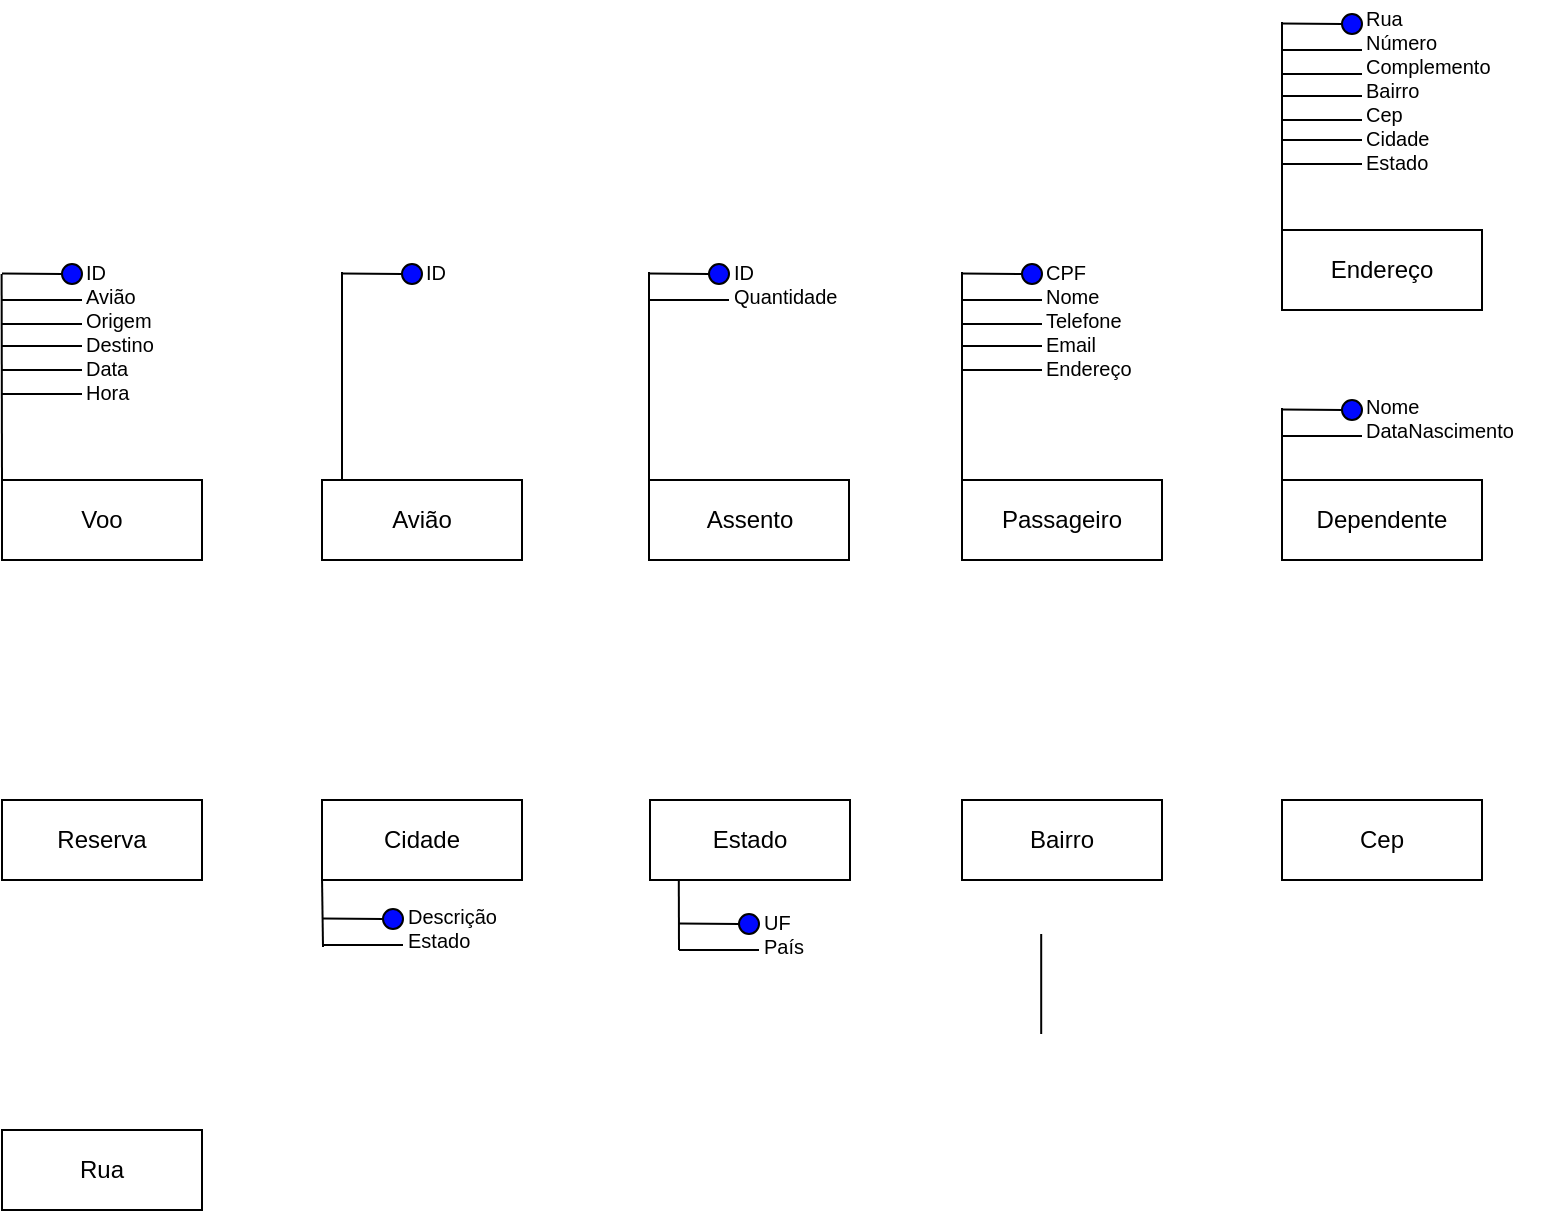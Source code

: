 <mxfile version="21.0.6" type="github">
  <diagram name="Página-1" id="pJLwS6r93-qyTwOKSYF7">
    <mxGraphModel dx="318" dy="179" grid="1" gridSize="10" guides="1" tooltips="1" connect="1" arrows="1" fold="1" page="1" pageScale="1" pageWidth="827" pageHeight="1169" math="0" shadow="0">
      <root>
        <mxCell id="0" />
        <mxCell id="1" parent="0" />
        <mxCell id="-N-F_lVAU-4jPlRG66jh-63" value="&lt;span style=&quot;white-space: pre;&quot;&gt;UF&lt;br/&gt;País&lt;br/&gt;&lt;/span&gt;" style="text;strokeColor=none;fillColor=none;html=1;whiteSpace=wrap;verticalAlign=middle;overflow=hidden;fontSize=10;align=left;horizontal=1;spacingTop=4;" vertex="1" parent="1">
          <mxGeometry x="418.5" y="420" width="90" height="89" as="geometry" />
        </mxCell>
        <mxCell id="-N-F_lVAU-4jPlRG66jh-3" value="ID&lt;br&gt;Avião&lt;br&gt;&lt;span style=&quot;white-space: pre;&quot;&gt;Origem&lt;br&gt;Destino&lt;br/&gt;Data&lt;br/&gt;Hora&lt;br/&gt;&lt;/span&gt;" style="text;strokeColor=none;fillColor=none;html=1;whiteSpace=wrap;verticalAlign=middle;overflow=hidden;fontSize=10;align=left;" vertex="1" parent="1">
          <mxGeometry x="80" y="121" width="80" height="89" as="geometry" />
        </mxCell>
        <mxCell id="D5NF-Z73VtHgu1xgqP5V-6" value="Voo" style="whiteSpace=wrap;html=1;align=center;" parent="1" vertex="1">
          <mxGeometry x="40" y="240" width="100" height="40" as="geometry" />
        </mxCell>
        <mxCell id="D5NF-Z73VtHgu1xgqP5V-7" value="Assento" style="whiteSpace=wrap;html=1;align=center;" parent="1" vertex="1">
          <mxGeometry x="363.5" y="240" width="100" height="40" as="geometry" />
        </mxCell>
        <mxCell id="D5NF-Z73VtHgu1xgqP5V-8" value="Avião" style="whiteSpace=wrap;html=1;align=center;" parent="1" vertex="1">
          <mxGeometry x="200" y="240" width="100" height="40" as="geometry" />
        </mxCell>
        <mxCell id="D5NF-Z73VtHgu1xgqP5V-9" value="Passageiro" style="whiteSpace=wrap;html=1;align=center;" parent="1" vertex="1">
          <mxGeometry x="520" y="240" width="100" height="40" as="geometry" />
        </mxCell>
        <mxCell id="D5NF-Z73VtHgu1xgqP5V-10" value="Dependente" style="whiteSpace=wrap;html=1;align=center;" parent="1" vertex="1">
          <mxGeometry x="680" y="240" width="100" height="40" as="geometry" />
        </mxCell>
        <mxCell id="D5NF-Z73VtHgu1xgqP5V-11" value="Reserva" style="whiteSpace=wrap;html=1;align=center;" parent="1" vertex="1">
          <mxGeometry x="40" y="400" width="100" height="40" as="geometry" />
        </mxCell>
        <mxCell id="D5NF-Z73VtHgu1xgqP5V-12" value="Cidade" style="whiteSpace=wrap;html=1;align=center;" parent="1" vertex="1">
          <mxGeometry x="200" y="400" width="100" height="40" as="geometry" />
        </mxCell>
        <mxCell id="D5NF-Z73VtHgu1xgqP5V-13" value="Estado" style="whiteSpace=wrap;html=1;align=center;" parent="1" vertex="1">
          <mxGeometry x="364" y="400" width="100" height="40" as="geometry" />
        </mxCell>
        <mxCell id="D5NF-Z73VtHgu1xgqP5V-14" value="Bairro" style="whiteSpace=wrap;html=1;align=center;" parent="1" vertex="1">
          <mxGeometry x="520" y="400" width="100" height="40" as="geometry" />
        </mxCell>
        <mxCell id="D5NF-Z73VtHgu1xgqP5V-15" value="Cep" style="whiteSpace=wrap;html=1;align=center;" parent="1" vertex="1">
          <mxGeometry x="680" y="400" width="100" height="40" as="geometry" />
        </mxCell>
        <mxCell id="D5NF-Z73VtHgu1xgqP5V-16" value="Rua" style="whiteSpace=wrap;html=1;align=center;" parent="1" vertex="1">
          <mxGeometry x="40" y="565" width="100" height="40" as="geometry" />
        </mxCell>
        <mxCell id="D5NF-Z73VtHgu1xgqP5V-17" value="" style="endArrow=none;html=1;rounded=0;" parent="1" edge="1">
          <mxGeometry width="50" height="50" relative="1" as="geometry">
            <mxPoint x="559.6" y="517" as="sourcePoint" />
            <mxPoint x="559.6" y="467" as="targetPoint" />
          </mxGeometry>
        </mxCell>
        <mxCell id="D5NF-Z73VtHgu1xgqP5V-18" value="" style="endArrow=none;html=1;rounded=0;exitX=0;exitY=0;exitDx=0;exitDy=0;" parent="1" edge="1" source="D5NF-Z73VtHgu1xgqP5V-6">
          <mxGeometry width="50" height="50" relative="1" as="geometry">
            <mxPoint x="39.81" y="237" as="sourcePoint" />
            <mxPoint x="39.81" y="137" as="targetPoint" />
          </mxGeometry>
        </mxCell>
        <mxCell id="-N-F_lVAU-4jPlRG66jh-5" value="" style="endArrow=none;html=1;rounded=0;startArrow=none;" edge="1" parent="1" source="-N-F_lVAU-4jPlRG66jh-4">
          <mxGeometry width="50" height="50" relative="1" as="geometry">
            <mxPoint x="40" y="136.8" as="sourcePoint" />
            <mxPoint x="80" y="136.8" as="targetPoint" />
          </mxGeometry>
        </mxCell>
        <mxCell id="-N-F_lVAU-4jPlRG66jh-8" value="" style="endArrow=none;html=1;rounded=0;" edge="1" parent="1">
          <mxGeometry width="50" height="50" relative="1" as="geometry">
            <mxPoint x="40" y="150" as="sourcePoint" />
            <mxPoint x="80" y="150" as="targetPoint" />
          </mxGeometry>
        </mxCell>
        <mxCell id="-N-F_lVAU-4jPlRG66jh-9" value="" style="endArrow=none;html=1;rounded=0;" edge="1" parent="1">
          <mxGeometry width="50" height="50" relative="1" as="geometry">
            <mxPoint x="40" y="162" as="sourcePoint" />
            <mxPoint x="80" y="162" as="targetPoint" />
          </mxGeometry>
        </mxCell>
        <mxCell id="-N-F_lVAU-4jPlRG66jh-10" value="" style="endArrow=none;html=1;rounded=0;" edge="1" parent="1">
          <mxGeometry width="50" height="50" relative="1" as="geometry">
            <mxPoint x="40" y="185" as="sourcePoint" />
            <mxPoint x="80" y="185" as="targetPoint" />
          </mxGeometry>
        </mxCell>
        <mxCell id="-N-F_lVAU-4jPlRG66jh-11" value="" style="endArrow=none;html=1;rounded=0;" edge="1" parent="1">
          <mxGeometry width="50" height="50" relative="1" as="geometry">
            <mxPoint x="40" y="173" as="sourcePoint" />
            <mxPoint x="80" y="173" as="targetPoint" />
          </mxGeometry>
        </mxCell>
        <mxCell id="-N-F_lVAU-4jPlRG66jh-12" value="" style="endArrow=none;html=1;rounded=0;" edge="1" parent="1">
          <mxGeometry width="50" height="50" relative="1" as="geometry">
            <mxPoint x="40" y="197" as="sourcePoint" />
            <mxPoint x="80" y="197" as="targetPoint" />
          </mxGeometry>
        </mxCell>
        <mxCell id="-N-F_lVAU-4jPlRG66jh-14" value="" style="endArrow=none;html=1;rounded=0;" edge="1" parent="1" target="-N-F_lVAU-4jPlRG66jh-4">
          <mxGeometry width="50" height="50" relative="1" as="geometry">
            <mxPoint x="40" y="136.8" as="sourcePoint" />
            <mxPoint x="80" y="136.8" as="targetPoint" />
          </mxGeometry>
        </mxCell>
        <mxCell id="-N-F_lVAU-4jPlRG66jh-4" value="" style="ellipse;whiteSpace=wrap;html=1;aspect=fixed;fillStyle=solid;fillColor=#0008FF;" vertex="1" parent="1">
          <mxGeometry x="70" y="132" width="10" height="10" as="geometry" />
        </mxCell>
        <mxCell id="-N-F_lVAU-4jPlRG66jh-15" value="" style="endArrow=none;html=1;rounded=0;startArrow=none;" edge="1" source="-N-F_lVAU-4jPlRG66jh-22" parent="1">
          <mxGeometry width="50" height="50" relative="1" as="geometry">
            <mxPoint x="210" y="136.8" as="sourcePoint" />
            <mxPoint x="250" y="136.8" as="targetPoint" />
          </mxGeometry>
        </mxCell>
        <mxCell id="-N-F_lVAU-4jPlRG66jh-21" value="" style="endArrow=none;html=1;rounded=0;" edge="1" target="-N-F_lVAU-4jPlRG66jh-22" parent="1">
          <mxGeometry width="50" height="50" relative="1" as="geometry">
            <mxPoint x="210" y="136.8" as="sourcePoint" />
            <mxPoint x="250" y="136.8" as="targetPoint" />
          </mxGeometry>
        </mxCell>
        <mxCell id="-N-F_lVAU-4jPlRG66jh-22" value="" style="ellipse;whiteSpace=wrap;html=1;aspect=fixed;fillStyle=solid;fillColor=#0008FF;" vertex="1" parent="1">
          <mxGeometry x="240" y="132" width="10" height="10" as="geometry" />
        </mxCell>
        <mxCell id="-N-F_lVAU-4jPlRG66jh-23" value="" style="endArrow=none;html=1;rounded=0;" edge="1" parent="1">
          <mxGeometry width="50" height="50" relative="1" as="geometry">
            <mxPoint x="210" y="240" as="sourcePoint" />
            <mxPoint x="210" y="136" as="targetPoint" />
          </mxGeometry>
        </mxCell>
        <mxCell id="-N-F_lVAU-4jPlRG66jh-24" value="ID&lt;span style=&quot;white-space: pre;&quot;&gt;&lt;br&gt;&lt;/span&gt;" style="text;strokeColor=none;fillColor=none;html=1;whiteSpace=wrap;verticalAlign=middle;overflow=hidden;fontSize=10;align=left;" vertex="1" parent="1">
          <mxGeometry x="250" y="91.5" width="80" height="89" as="geometry" />
        </mxCell>
        <mxCell id="-N-F_lVAU-4jPlRG66jh-25" value="ID&lt;br&gt;&lt;span style=&quot;white-space: pre;&quot;&gt;Quantidade&lt;br&gt;&lt;/span&gt;" style="text;strokeColor=none;fillColor=none;html=1;whiteSpace=wrap;verticalAlign=middle;overflow=hidden;fontSize=10;align=left;" vertex="1" parent="1">
          <mxGeometry x="403.5" y="97" width="80" height="89" as="geometry" />
        </mxCell>
        <mxCell id="-N-F_lVAU-4jPlRG66jh-26" value="" style="endArrow=none;html=1;rounded=0;startArrow=none;" edge="1" source="-N-F_lVAU-4jPlRG66jh-33" parent="1">
          <mxGeometry width="50" height="50" relative="1" as="geometry">
            <mxPoint x="363.5" y="136.8" as="sourcePoint" />
            <mxPoint x="403.5" y="136.8" as="targetPoint" />
          </mxGeometry>
        </mxCell>
        <mxCell id="-N-F_lVAU-4jPlRG66jh-27" value="" style="endArrow=none;html=1;rounded=0;" edge="1" parent="1">
          <mxGeometry width="50" height="50" relative="1" as="geometry">
            <mxPoint x="363.5" y="150" as="sourcePoint" />
            <mxPoint x="403.5" y="150" as="targetPoint" />
          </mxGeometry>
        </mxCell>
        <mxCell id="-N-F_lVAU-4jPlRG66jh-32" value="" style="endArrow=none;html=1;rounded=0;" edge="1" target="-N-F_lVAU-4jPlRG66jh-33" parent="1">
          <mxGeometry width="50" height="50" relative="1" as="geometry">
            <mxPoint x="363.5" y="136.8" as="sourcePoint" />
            <mxPoint x="403.5" y="136.8" as="targetPoint" />
          </mxGeometry>
        </mxCell>
        <mxCell id="-N-F_lVAU-4jPlRG66jh-33" value="" style="ellipse;whiteSpace=wrap;html=1;aspect=fixed;fillStyle=solid;fillColor=#0008FF;" vertex="1" parent="1">
          <mxGeometry x="393.5" y="132" width="10" height="10" as="geometry" />
        </mxCell>
        <mxCell id="-N-F_lVAU-4jPlRG66jh-34" value="" style="endArrow=none;html=1;rounded=0;" edge="1" parent="1">
          <mxGeometry width="50" height="50" relative="1" as="geometry">
            <mxPoint x="363.5" y="240" as="sourcePoint" />
            <mxPoint x="363.5" y="136" as="targetPoint" />
          </mxGeometry>
        </mxCell>
        <mxCell id="-N-F_lVAU-4jPlRG66jh-44" value="" style="endArrow=none;html=1;rounded=0;startArrow=none;" edge="1" source="-N-F_lVAU-4jPlRG66jh-50" parent="1">
          <mxGeometry width="50" height="50" relative="1" as="geometry">
            <mxPoint x="520" y="136.8" as="sourcePoint" />
            <mxPoint x="560" y="136.8" as="targetPoint" />
          </mxGeometry>
        </mxCell>
        <mxCell id="-N-F_lVAU-4jPlRG66jh-45" value="" style="endArrow=none;html=1;rounded=0;" edge="1" parent="1">
          <mxGeometry width="50" height="50" relative="1" as="geometry">
            <mxPoint x="520" y="150" as="sourcePoint" />
            <mxPoint x="560" y="150" as="targetPoint" />
          </mxGeometry>
        </mxCell>
        <mxCell id="-N-F_lVAU-4jPlRG66jh-46" value="" style="endArrow=none;html=1;rounded=0;" edge="1" parent="1">
          <mxGeometry width="50" height="50" relative="1" as="geometry">
            <mxPoint x="520" y="162" as="sourcePoint" />
            <mxPoint x="560" y="162" as="targetPoint" />
          </mxGeometry>
        </mxCell>
        <mxCell id="-N-F_lVAU-4jPlRG66jh-47" value="" style="endArrow=none;html=1;rounded=0;" edge="1" parent="1">
          <mxGeometry width="50" height="50" relative="1" as="geometry">
            <mxPoint x="520" y="185" as="sourcePoint" />
            <mxPoint x="560" y="185" as="targetPoint" />
          </mxGeometry>
        </mxCell>
        <mxCell id="-N-F_lVAU-4jPlRG66jh-48" value="" style="endArrow=none;html=1;rounded=0;" edge="1" parent="1">
          <mxGeometry width="50" height="50" relative="1" as="geometry">
            <mxPoint x="520" y="173" as="sourcePoint" />
            <mxPoint x="560" y="173" as="targetPoint" />
          </mxGeometry>
        </mxCell>
        <mxCell id="-N-F_lVAU-4jPlRG66jh-49" value="" style="endArrow=none;html=1;rounded=0;" edge="1" target="-N-F_lVAU-4jPlRG66jh-50" parent="1">
          <mxGeometry width="50" height="50" relative="1" as="geometry">
            <mxPoint x="520" y="136.8" as="sourcePoint" />
            <mxPoint x="560" y="136.8" as="targetPoint" />
          </mxGeometry>
        </mxCell>
        <mxCell id="-N-F_lVAU-4jPlRG66jh-50" value="" style="ellipse;whiteSpace=wrap;html=1;aspect=fixed;fillStyle=solid;fillColor=#0008FF;" vertex="1" parent="1">
          <mxGeometry x="550" y="132" width="10" height="10" as="geometry" />
        </mxCell>
        <mxCell id="-N-F_lVAU-4jPlRG66jh-52" value="" style="endArrow=none;html=1;rounded=0;" edge="1" parent="1">
          <mxGeometry width="50" height="50" relative="1" as="geometry">
            <mxPoint x="520" y="240" as="sourcePoint" />
            <mxPoint x="520" y="136" as="targetPoint" />
          </mxGeometry>
        </mxCell>
        <mxCell id="-N-F_lVAU-4jPlRG66jh-54" value="&lt;span style=&quot;white-space: pre;&quot;&gt;CPF&lt;/span&gt;&lt;br/&gt;&lt;span style=&quot;white-space: pre;&quot;&gt;Nome&lt;/span&gt;&lt;br/&gt;&lt;span style=&quot;white-space: pre;&quot;&gt;Telefone&lt;/span&gt;&lt;br/&gt;&lt;span style=&quot;white-space: pre;&quot;&gt;Email&lt;/span&gt;&lt;br/&gt;&lt;span style=&quot;white-space: pre;&quot;&gt;Endereço&lt;/span&gt;" style="text;strokeColor=none;fillColor=none;html=1;whiteSpace=wrap;verticalAlign=middle;overflow=hidden;fontSize=10;align=left;" vertex="1" parent="1">
          <mxGeometry x="560" y="115" width="90" height="89" as="geometry" />
        </mxCell>
        <mxCell id="-N-F_lVAU-4jPlRG66jh-55" value="" style="endArrow=none;html=1;rounded=0;startArrow=none;" edge="1" source="-N-F_lVAU-4jPlRG66jh-61" parent="1">
          <mxGeometry width="50" height="50" relative="1" as="geometry">
            <mxPoint x="378.5" y="461.8" as="sourcePoint" />
            <mxPoint x="418.5" y="461.8" as="targetPoint" />
          </mxGeometry>
        </mxCell>
        <mxCell id="-N-F_lVAU-4jPlRG66jh-56" value="" style="endArrow=none;html=1;rounded=0;" edge="1" parent="1">
          <mxGeometry width="50" height="50" relative="1" as="geometry">
            <mxPoint x="378.5" y="475" as="sourcePoint" />
            <mxPoint x="418.5" y="475" as="targetPoint" />
            <Array as="points" />
          </mxGeometry>
        </mxCell>
        <mxCell id="-N-F_lVAU-4jPlRG66jh-60" value="" style="endArrow=none;html=1;rounded=0;" edge="1" target="-N-F_lVAU-4jPlRG66jh-61" parent="1">
          <mxGeometry width="50" height="50" relative="1" as="geometry">
            <mxPoint x="378.5" y="461.8" as="sourcePoint" />
            <mxPoint x="418.5" y="461.8" as="targetPoint" />
          </mxGeometry>
        </mxCell>
        <mxCell id="-N-F_lVAU-4jPlRG66jh-61" value="" style="ellipse;whiteSpace=wrap;html=1;aspect=fixed;fillStyle=solid;fillColor=#0008FF;" vertex="1" parent="1">
          <mxGeometry x="408.5" y="457" width="10" height="10" as="geometry" />
        </mxCell>
        <mxCell id="-N-F_lVAU-4jPlRG66jh-62" value="" style="endArrow=none;html=1;rounded=0;entryX=0.144;entryY=1.025;entryDx=0;entryDy=0;entryPerimeter=0;" edge="1" parent="1">
          <mxGeometry width="50" height="50" relative="1" as="geometry">
            <mxPoint x="378.5" y="475" as="sourcePoint" />
            <mxPoint x="378.4" y="440" as="targetPoint" />
          </mxGeometry>
        </mxCell>
        <mxCell id="-N-F_lVAU-4jPlRG66jh-66" value="Endereço" style="whiteSpace=wrap;html=1;align=center;" vertex="1" parent="1">
          <mxGeometry x="680" y="115" width="100" height="40" as="geometry" />
        </mxCell>
        <mxCell id="-N-F_lVAU-4jPlRG66jh-67" value="" style="endArrow=none;html=1;rounded=0;startArrow=none;" edge="1" source="-N-F_lVAU-4jPlRG66jh-73" parent="1">
          <mxGeometry width="50" height="50" relative="1" as="geometry">
            <mxPoint x="680" y="11.8" as="sourcePoint" />
            <mxPoint x="720" y="11.8" as="targetPoint" />
          </mxGeometry>
        </mxCell>
        <mxCell id="-N-F_lVAU-4jPlRG66jh-68" value="" style="endArrow=none;html=1;rounded=0;" edge="1" parent="1">
          <mxGeometry width="50" height="50" relative="1" as="geometry">
            <mxPoint x="680" y="25" as="sourcePoint" />
            <mxPoint x="720" y="25" as="targetPoint" />
          </mxGeometry>
        </mxCell>
        <mxCell id="-N-F_lVAU-4jPlRG66jh-69" value="" style="endArrow=none;html=1;rounded=0;" edge="1" parent="1">
          <mxGeometry width="50" height="50" relative="1" as="geometry">
            <mxPoint x="680" y="37" as="sourcePoint" />
            <mxPoint x="720" y="37" as="targetPoint" />
          </mxGeometry>
        </mxCell>
        <mxCell id="-N-F_lVAU-4jPlRG66jh-70" value="" style="endArrow=none;html=1;rounded=0;" edge="1" parent="1">
          <mxGeometry width="50" height="50" relative="1" as="geometry">
            <mxPoint x="680" y="60" as="sourcePoint" />
            <mxPoint x="720" y="60" as="targetPoint" />
          </mxGeometry>
        </mxCell>
        <mxCell id="-N-F_lVAU-4jPlRG66jh-71" value="" style="endArrow=none;html=1;rounded=0;" edge="1" parent="1">
          <mxGeometry width="50" height="50" relative="1" as="geometry">
            <mxPoint x="680" y="48" as="sourcePoint" />
            <mxPoint x="720" y="48" as="targetPoint" />
          </mxGeometry>
        </mxCell>
        <mxCell id="-N-F_lVAU-4jPlRG66jh-72" value="" style="endArrow=none;html=1;rounded=0;" edge="1" target="-N-F_lVAU-4jPlRG66jh-73" parent="1">
          <mxGeometry width="50" height="50" relative="1" as="geometry">
            <mxPoint x="680" y="11.8" as="sourcePoint" />
            <mxPoint x="720" y="11.8" as="targetPoint" />
          </mxGeometry>
        </mxCell>
        <mxCell id="-N-F_lVAU-4jPlRG66jh-73" value="" style="ellipse;whiteSpace=wrap;html=1;aspect=fixed;fillStyle=solid;fillColor=#0008FF;" vertex="1" parent="1">
          <mxGeometry x="710" y="7" width="10" height="10" as="geometry" />
        </mxCell>
        <mxCell id="-N-F_lVAU-4jPlRG66jh-74" value="" style="endArrow=none;html=1;rounded=0;" edge="1" parent="1">
          <mxGeometry width="50" height="50" relative="1" as="geometry">
            <mxPoint x="680" y="115" as="sourcePoint" />
            <mxPoint x="680" y="11" as="targetPoint" />
          </mxGeometry>
        </mxCell>
        <mxCell id="-N-F_lVAU-4jPlRG66jh-75" value="&lt;span style=&quot;white-space: pre;&quot;&gt;Rua&lt;/span&gt;&lt;br&gt;&lt;span style=&quot;white-space: pre;&quot;&gt;Número&lt;/span&gt;&lt;br&gt;&lt;span style=&quot;white-space: pre;&quot;&gt;Complemento&lt;/span&gt;&lt;br&gt;&lt;span style=&quot;white-space: pre;&quot;&gt;Bairro&lt;/span&gt;&lt;br&gt;&lt;span style=&quot;white-space: pre;&quot;&gt;Cep&lt;br/&gt;Cidade&lt;br/&gt;Estado&lt;br/&gt;&lt;/span&gt;" style="text;strokeColor=none;fillColor=none;html=1;whiteSpace=wrap;verticalAlign=middle;overflow=hidden;fontSize=10;align=left;" vertex="1" parent="1">
          <mxGeometry x="720" width="90" height="89" as="geometry" />
        </mxCell>
        <mxCell id="-N-F_lVAU-4jPlRG66jh-76" value="" style="endArrow=none;html=1;rounded=0;" edge="1" parent="1">
          <mxGeometry width="50" height="50" relative="1" as="geometry">
            <mxPoint x="680" y="82" as="sourcePoint" />
            <mxPoint x="720" y="82" as="targetPoint" />
          </mxGeometry>
        </mxCell>
        <mxCell id="-N-F_lVAU-4jPlRG66jh-77" value="" style="endArrow=none;html=1;rounded=0;" edge="1" parent="1">
          <mxGeometry width="50" height="50" relative="1" as="geometry">
            <mxPoint x="680" y="70" as="sourcePoint" />
            <mxPoint x="720" y="70" as="targetPoint" />
          </mxGeometry>
        </mxCell>
        <mxCell id="-N-F_lVAU-4jPlRG66jh-78" value="Nome&lt;br&gt;&lt;span style=&quot;white-space: pre;&quot;&gt;DataNascimento&lt;br&gt;&lt;/span&gt;" style="text;strokeColor=none;fillColor=none;html=1;whiteSpace=wrap;verticalAlign=middle;overflow=hidden;fontSize=10;align=left;" vertex="1" parent="1">
          <mxGeometry x="720" y="164" width="80" height="89" as="geometry" />
        </mxCell>
        <mxCell id="-N-F_lVAU-4jPlRG66jh-79" value="" style="endArrow=none;html=1;rounded=0;" edge="1" parent="1">
          <mxGeometry width="50" height="50" relative="1" as="geometry">
            <mxPoint x="680" y="204.8" as="sourcePoint" />
            <mxPoint x="710.5" y="205" as="targetPoint" />
          </mxGeometry>
        </mxCell>
        <mxCell id="-N-F_lVAU-4jPlRG66jh-80" value="" style="endArrow=none;html=1;rounded=0;" edge="1" parent="1">
          <mxGeometry width="50" height="50" relative="1" as="geometry">
            <mxPoint x="680" y="218" as="sourcePoint" />
            <mxPoint x="720" y="218" as="targetPoint" />
          </mxGeometry>
        </mxCell>
        <mxCell id="-N-F_lVAU-4jPlRG66jh-81" value="" style="endArrow=none;html=1;rounded=0;" edge="1" parent="1">
          <mxGeometry width="50" height="50" relative="1" as="geometry">
            <mxPoint x="680" y="280" as="sourcePoint" />
            <mxPoint x="680" y="204" as="targetPoint" />
          </mxGeometry>
        </mxCell>
        <mxCell id="-N-F_lVAU-4jPlRG66jh-82" value="" style="ellipse;whiteSpace=wrap;html=1;aspect=fixed;fillStyle=solid;fillColor=#0008FF;" vertex="1" parent="1">
          <mxGeometry x="710" y="200" width="10" height="10" as="geometry" />
        </mxCell>
        <mxCell id="-N-F_lVAU-4jPlRG66jh-83" value="" style="endArrow=none;html=1;rounded=0;startArrow=none;" edge="1" source="-N-F_lVAU-4jPlRG66jh-86" parent="1">
          <mxGeometry width="50" height="50" relative="1" as="geometry">
            <mxPoint x="200.5" y="459.3" as="sourcePoint" />
            <mxPoint x="240.5" y="459.3" as="targetPoint" />
          </mxGeometry>
        </mxCell>
        <mxCell id="-N-F_lVAU-4jPlRG66jh-84" value="" style="endArrow=none;html=1;rounded=0;" edge="1" parent="1">
          <mxGeometry width="50" height="50" relative="1" as="geometry">
            <mxPoint x="200.5" y="472.5" as="sourcePoint" />
            <mxPoint x="240.5" y="472.5" as="targetPoint" />
            <Array as="points" />
          </mxGeometry>
        </mxCell>
        <mxCell id="-N-F_lVAU-4jPlRG66jh-85" value="" style="endArrow=none;html=1;rounded=0;" edge="1" target="-N-F_lVAU-4jPlRG66jh-86" parent="1">
          <mxGeometry width="50" height="50" relative="1" as="geometry">
            <mxPoint x="200.5" y="459.3" as="sourcePoint" />
            <mxPoint x="240.5" y="459.3" as="targetPoint" />
          </mxGeometry>
        </mxCell>
        <mxCell id="-N-F_lVAU-4jPlRG66jh-86" value="" style="ellipse;whiteSpace=wrap;html=1;aspect=fixed;fillStyle=solid;fillColor=#0008FF;" vertex="1" parent="1">
          <mxGeometry x="230.5" y="454.5" width="10" height="10" as="geometry" />
        </mxCell>
        <mxCell id="-N-F_lVAU-4jPlRG66jh-87" value="&lt;span style=&quot;white-space: pre;&quot;&gt;Descrição&lt;br/&gt;Estado&lt;br&gt;&lt;/span&gt;" style="text;strokeColor=none;fillColor=none;html=1;whiteSpace=wrap;verticalAlign=middle;overflow=hidden;fontSize=10;align=left;horizontal=1;spacingTop=4;" vertex="1" parent="1">
          <mxGeometry x="240.5" y="417.5" width="90" height="89" as="geometry" />
        </mxCell>
        <mxCell id="-N-F_lVAU-4jPlRG66jh-88" value="" style="endArrow=none;html=1;rounded=0;entryX=0.144;entryY=1.025;entryDx=0;entryDy=0;entryPerimeter=0;" edge="1" parent="1">
          <mxGeometry width="50" height="50" relative="1" as="geometry">
            <mxPoint x="200.5" y="473.5" as="sourcePoint" />
            <mxPoint x="200" y="438.5" as="targetPoint" />
          </mxGeometry>
        </mxCell>
      </root>
    </mxGraphModel>
  </diagram>
</mxfile>

